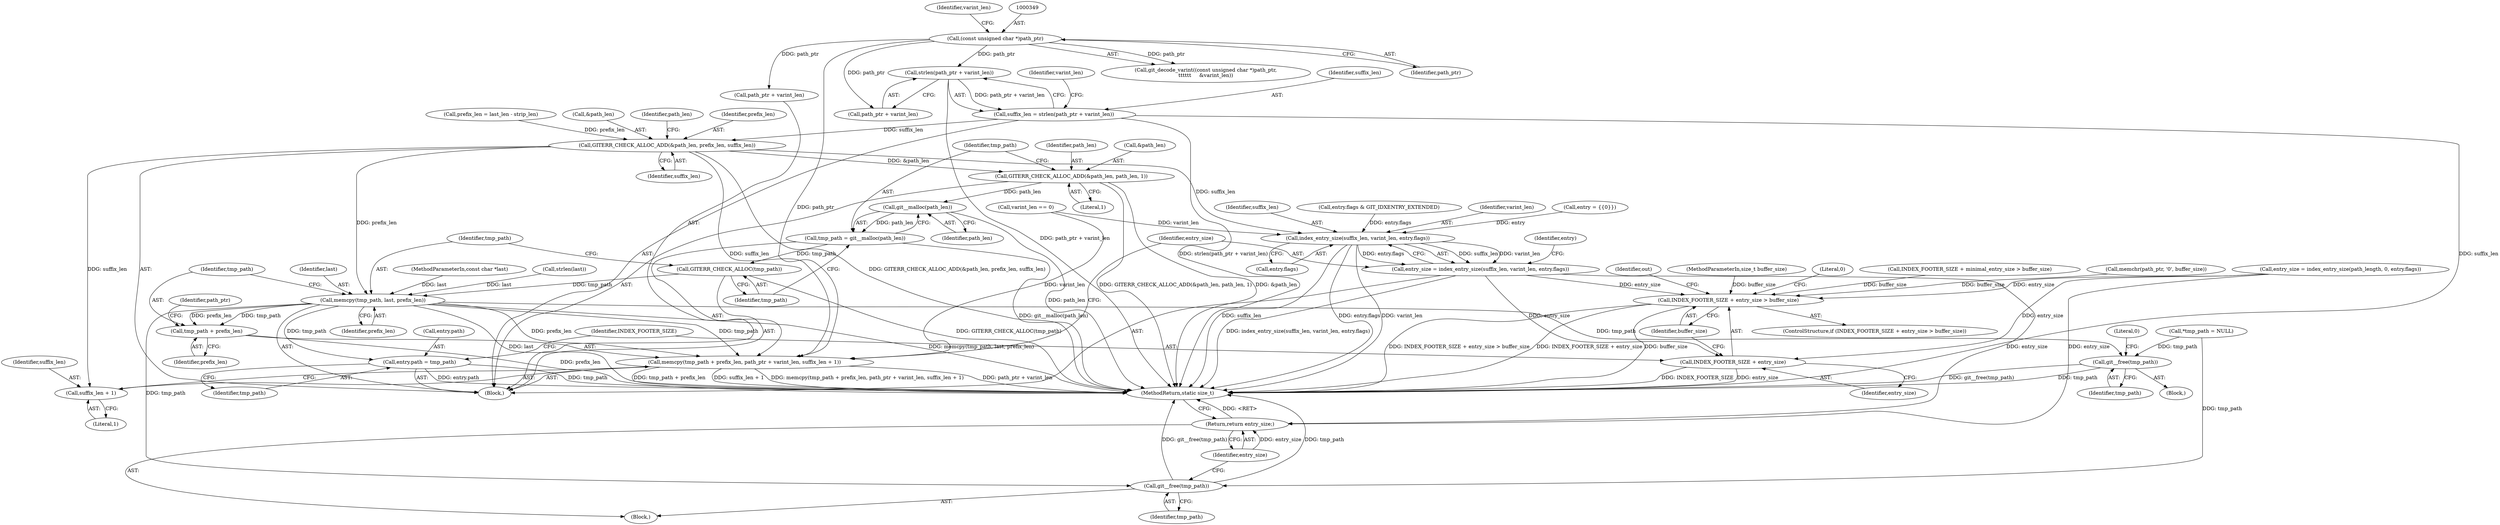 digraph "1_libgit2_58a6fe94cb851f71214dbefac3f9bffee437d6fe_0@API" {
"1000367" [label="(Call,strlen(path_ptr + varint_len))"];
"1000348" [label="(Call,(const unsigned char *)path_ptr)"];
"1000365" [label="(Call,suffix_len = strlen(path_ptr + varint_len))"];
"1000379" [label="(Call,GITERR_CHECK_ALLOC_ADD(&path_len, prefix_len, suffix_len))"];
"1000384" [label="(Call,GITERR_CHECK_ALLOC_ADD(&path_len, path_len, 1))"];
"1000391" [label="(Call,git__malloc(path_len))"];
"1000389" [label="(Call,tmp_path = git__malloc(path_len))"];
"1000393" [label="(Call,GITERR_CHECK_ALLOC(tmp_path))"];
"1000395" [label="(Call,memcpy(tmp_path, last, prefix_len))"];
"1000399" [label="(Call,memcpy(tmp_path + prefix_len, path_ptr + varint_len, suffix_len + 1))"];
"1000400" [label="(Call,tmp_path + prefix_len)"];
"1000417" [label="(Call,entry.path = tmp_path)"];
"1000439" [label="(Call,git__free(tmp_path))"];
"1000443" [label="(Call,git__free(tmp_path))"];
"1000406" [label="(Call,suffix_len + 1)"];
"1000411" [label="(Call,index_entry_size(suffix_len, varint_len, entry.flags))"];
"1000409" [label="(Call,entry_size = index_entry_size(suffix_len, varint_len, entry.flags))"];
"1000423" [label="(Call,INDEX_FOOTER_SIZE + entry_size > buffer_size)"];
"1000424" [label="(Call,INDEX_FOOTER_SIZE + entry_size)"];
"1000445" [label="(Return,return entry_size;)"];
"1000379" [label="(Call,GITERR_CHECK_ALLOC_ADD(&path_len, prefix_len, suffix_len))"];
"1000383" [label="(Identifier,suffix_len)"];
"1000444" [label="(Identifier,tmp_path)"];
"1000425" [label="(Identifier,INDEX_FOOTER_SIZE)"];
"1000414" [label="(Call,entry.flags)"];
"1000342" [label="(Block,)"];
"1000413" [label="(Identifier,varint_len)"];
"1000443" [label="(Call,git__free(tmp_path))"];
"1000411" [label="(Call,index_entry_size(suffix_len, varint_len, entry.flags))"];
"1000394" [label="(Identifier,tmp_path)"];
"1000418" [label="(Call,entry.path)"];
"1000382" [label="(Identifier,prefix_len)"];
"1000393" [label="(Call,GITERR_CHECK_ALLOC(tmp_path))"];
"1000107" [label="(MethodParameterIn,const char *last)"];
"1000438" [label="(Block,)"];
"1000439" [label="(Call,git__free(tmp_path))"];
"1000442" [label="(Literal,0)"];
"1000373" [label="(Call,varint_len == 0)"];
"1000352" [label="(Identifier,varint_len)"];
"1000114" [label="(Call,entry = {{0}})"];
"1000326" [label="(Call,entry_size = index_entry_size(path_length, 0, entry.flags))"];
"1000433" [label="(Identifier,out)"];
"1000402" [label="(Identifier,prefix_len)"];
"1000399" [label="(Call,memcpy(tmp_path + prefix_len, path_ptr + varint_len, suffix_len + 1))"];
"1000359" [label="(Call,prefix_len = last_len - strip_len)"];
"1000380" [label="(Call,&path_len)"];
"1000106" [label="(MethodParameterIn,size_t buffer_size)"];
"1000401" [label="(Identifier,tmp_path)"];
"1000365" [label="(Call,suffix_len = strlen(path_ptr + varint_len))"];
"1000429" [label="(Literal,0)"];
"1000426" [label="(Identifier,entry_size)"];
"1000424" [label="(Call,INDEX_FOOTER_SIZE + entry_size)"];
"1000412" [label="(Identifier,suffix_len)"];
"1000129" [label="(Call,INDEX_FOOTER_SIZE + minimal_entry_size > buffer_size)"];
"1000395" [label="(Call,memcpy(tmp_path, last, prefix_len))"];
"1000356" [label="(Call,strlen(last))"];
"1000407" [label="(Identifier,suffix_len)"];
"1000260" [label="(Call,entry.flags & GIT_IDXENTRY_EXTENDED)"];
"1000423" [label="(Call,INDEX_FOOTER_SIZE + entry_size > buffer_size)"];
"1000404" [label="(Identifier,path_ptr)"];
"1000386" [label="(Identifier,path_len)"];
"1000419" [label="(Identifier,entry)"];
"1000417" [label="(Call,entry.path = tmp_path)"];
"1000388" [label="(Literal,1)"];
"1000397" [label="(Identifier,last)"];
"1000390" [label="(Identifier,tmp_path)"];
"1000391" [label="(Call,git__malloc(path_len))"];
"1000403" [label="(Call,path_ptr + varint_len)"];
"1000311" [label="(Call,memchr(path_ptr, '\0', buffer_size))"];
"1000410" [label="(Identifier,entry_size)"];
"1000421" [label="(Identifier,tmp_path)"];
"1000384" [label="(Call,GITERR_CHECK_ALLOC_ADD(&path_len, path_len, 1))"];
"1000374" [label="(Identifier,varint_len)"];
"1000406" [label="(Call,suffix_len + 1)"];
"1000392" [label="(Identifier,path_len)"];
"1000445" [label="(Return,return entry_size;)"];
"1000408" [label="(Literal,1)"];
"1000108" [label="(Block,)"];
"1000347" [label="(Call,git_decode_varint((const unsigned char *)path_ptr,\n\t\t\t\t\t\t     &varint_len))"];
"1000398" [label="(Identifier,prefix_len)"];
"1000368" [label="(Call,path_ptr + varint_len)"];
"1000387" [label="(Identifier,path_len)"];
"1000447" [label="(MethodReturn,static size_t)"];
"1000348" [label="(Call,(const unsigned char *)path_ptr)"];
"1000350" [label="(Identifier,path_ptr)"];
"1000367" [label="(Call,strlen(path_ptr + varint_len))"];
"1000366" [label="(Identifier,suffix_len)"];
"1000427" [label="(Identifier,buffer_size)"];
"1000385" [label="(Call,&path_len)"];
"1000396" [label="(Identifier,tmp_path)"];
"1000125" [label="(Call,*tmp_path = NULL)"];
"1000446" [label="(Identifier,entry_size)"];
"1000409" [label="(Call,entry_size = index_entry_size(suffix_len, varint_len, entry.flags))"];
"1000389" [label="(Call,tmp_path = git__malloc(path_len))"];
"1000440" [label="(Identifier,tmp_path)"];
"1000400" [label="(Call,tmp_path + prefix_len)"];
"1000422" [label="(ControlStructure,if (INDEX_FOOTER_SIZE + entry_size > buffer_size))"];
"1000367" -> "1000365"  [label="AST: "];
"1000367" -> "1000368"  [label="CFG: "];
"1000368" -> "1000367"  [label="AST: "];
"1000365" -> "1000367"  [label="CFG: "];
"1000367" -> "1000447"  [label="DDG: path_ptr + varint_len"];
"1000367" -> "1000365"  [label="DDG: path_ptr + varint_len"];
"1000348" -> "1000367"  [label="DDG: path_ptr"];
"1000348" -> "1000347"  [label="AST: "];
"1000348" -> "1000350"  [label="CFG: "];
"1000349" -> "1000348"  [label="AST: "];
"1000350" -> "1000348"  [label="AST: "];
"1000352" -> "1000348"  [label="CFG: "];
"1000348" -> "1000347"  [label="DDG: path_ptr"];
"1000348" -> "1000368"  [label="DDG: path_ptr"];
"1000348" -> "1000399"  [label="DDG: path_ptr"];
"1000348" -> "1000403"  [label="DDG: path_ptr"];
"1000365" -> "1000342"  [label="AST: "];
"1000366" -> "1000365"  [label="AST: "];
"1000374" -> "1000365"  [label="CFG: "];
"1000365" -> "1000447"  [label="DDG: strlen(path_ptr + varint_len)"];
"1000365" -> "1000447"  [label="DDG: suffix_len"];
"1000365" -> "1000379"  [label="DDG: suffix_len"];
"1000379" -> "1000342"  [label="AST: "];
"1000379" -> "1000383"  [label="CFG: "];
"1000380" -> "1000379"  [label="AST: "];
"1000382" -> "1000379"  [label="AST: "];
"1000383" -> "1000379"  [label="AST: "];
"1000386" -> "1000379"  [label="CFG: "];
"1000379" -> "1000447"  [label="DDG: GITERR_CHECK_ALLOC_ADD(&path_len, prefix_len, suffix_len)"];
"1000359" -> "1000379"  [label="DDG: prefix_len"];
"1000379" -> "1000384"  [label="DDG: &path_len"];
"1000379" -> "1000395"  [label="DDG: prefix_len"];
"1000379" -> "1000399"  [label="DDG: suffix_len"];
"1000379" -> "1000406"  [label="DDG: suffix_len"];
"1000379" -> "1000411"  [label="DDG: suffix_len"];
"1000384" -> "1000342"  [label="AST: "];
"1000384" -> "1000388"  [label="CFG: "];
"1000385" -> "1000384"  [label="AST: "];
"1000387" -> "1000384"  [label="AST: "];
"1000388" -> "1000384"  [label="AST: "];
"1000390" -> "1000384"  [label="CFG: "];
"1000384" -> "1000447"  [label="DDG: GITERR_CHECK_ALLOC_ADD(&path_len, path_len, 1)"];
"1000384" -> "1000447"  [label="DDG: &path_len"];
"1000384" -> "1000391"  [label="DDG: path_len"];
"1000391" -> "1000389"  [label="AST: "];
"1000391" -> "1000392"  [label="CFG: "];
"1000392" -> "1000391"  [label="AST: "];
"1000389" -> "1000391"  [label="CFG: "];
"1000391" -> "1000447"  [label="DDG: path_len"];
"1000391" -> "1000389"  [label="DDG: path_len"];
"1000389" -> "1000342"  [label="AST: "];
"1000390" -> "1000389"  [label="AST: "];
"1000394" -> "1000389"  [label="CFG: "];
"1000389" -> "1000447"  [label="DDG: git__malloc(path_len)"];
"1000389" -> "1000393"  [label="DDG: tmp_path"];
"1000393" -> "1000342"  [label="AST: "];
"1000393" -> "1000394"  [label="CFG: "];
"1000394" -> "1000393"  [label="AST: "];
"1000396" -> "1000393"  [label="CFG: "];
"1000393" -> "1000447"  [label="DDG: GITERR_CHECK_ALLOC(tmp_path)"];
"1000393" -> "1000395"  [label="DDG: tmp_path"];
"1000395" -> "1000342"  [label="AST: "];
"1000395" -> "1000398"  [label="CFG: "];
"1000396" -> "1000395"  [label="AST: "];
"1000397" -> "1000395"  [label="AST: "];
"1000398" -> "1000395"  [label="AST: "];
"1000401" -> "1000395"  [label="CFG: "];
"1000395" -> "1000447"  [label="DDG: last"];
"1000395" -> "1000447"  [label="DDG: memcpy(tmp_path, last, prefix_len)"];
"1000356" -> "1000395"  [label="DDG: last"];
"1000107" -> "1000395"  [label="DDG: last"];
"1000395" -> "1000399"  [label="DDG: tmp_path"];
"1000395" -> "1000399"  [label="DDG: prefix_len"];
"1000395" -> "1000400"  [label="DDG: tmp_path"];
"1000395" -> "1000400"  [label="DDG: prefix_len"];
"1000395" -> "1000417"  [label="DDG: tmp_path"];
"1000395" -> "1000439"  [label="DDG: tmp_path"];
"1000395" -> "1000443"  [label="DDG: tmp_path"];
"1000399" -> "1000342"  [label="AST: "];
"1000399" -> "1000406"  [label="CFG: "];
"1000400" -> "1000399"  [label="AST: "];
"1000403" -> "1000399"  [label="AST: "];
"1000406" -> "1000399"  [label="AST: "];
"1000410" -> "1000399"  [label="CFG: "];
"1000399" -> "1000447"  [label="DDG: path_ptr + varint_len"];
"1000399" -> "1000447"  [label="DDG: tmp_path + prefix_len"];
"1000399" -> "1000447"  [label="DDG: suffix_len + 1"];
"1000399" -> "1000447"  [label="DDG: memcpy(tmp_path + prefix_len, path_ptr + varint_len, suffix_len + 1)"];
"1000373" -> "1000399"  [label="DDG: varint_len"];
"1000400" -> "1000402"  [label="CFG: "];
"1000401" -> "1000400"  [label="AST: "];
"1000402" -> "1000400"  [label="AST: "];
"1000404" -> "1000400"  [label="CFG: "];
"1000400" -> "1000447"  [label="DDG: prefix_len"];
"1000417" -> "1000342"  [label="AST: "];
"1000417" -> "1000421"  [label="CFG: "];
"1000418" -> "1000417"  [label="AST: "];
"1000421" -> "1000417"  [label="AST: "];
"1000425" -> "1000417"  [label="CFG: "];
"1000417" -> "1000447"  [label="DDG: entry.path"];
"1000417" -> "1000447"  [label="DDG: tmp_path"];
"1000439" -> "1000438"  [label="AST: "];
"1000439" -> "1000440"  [label="CFG: "];
"1000440" -> "1000439"  [label="AST: "];
"1000442" -> "1000439"  [label="CFG: "];
"1000439" -> "1000447"  [label="DDG: tmp_path"];
"1000439" -> "1000447"  [label="DDG: git__free(tmp_path)"];
"1000125" -> "1000439"  [label="DDG: tmp_path"];
"1000443" -> "1000108"  [label="AST: "];
"1000443" -> "1000444"  [label="CFG: "];
"1000444" -> "1000443"  [label="AST: "];
"1000446" -> "1000443"  [label="CFG: "];
"1000443" -> "1000447"  [label="DDG: git__free(tmp_path)"];
"1000443" -> "1000447"  [label="DDG: tmp_path"];
"1000125" -> "1000443"  [label="DDG: tmp_path"];
"1000406" -> "1000408"  [label="CFG: "];
"1000407" -> "1000406"  [label="AST: "];
"1000408" -> "1000406"  [label="AST: "];
"1000411" -> "1000409"  [label="AST: "];
"1000411" -> "1000414"  [label="CFG: "];
"1000412" -> "1000411"  [label="AST: "];
"1000413" -> "1000411"  [label="AST: "];
"1000414" -> "1000411"  [label="AST: "];
"1000409" -> "1000411"  [label="CFG: "];
"1000411" -> "1000447"  [label="DDG: suffix_len"];
"1000411" -> "1000447"  [label="DDG: entry.flags"];
"1000411" -> "1000447"  [label="DDG: varint_len"];
"1000411" -> "1000409"  [label="DDG: suffix_len"];
"1000411" -> "1000409"  [label="DDG: varint_len"];
"1000411" -> "1000409"  [label="DDG: entry.flags"];
"1000373" -> "1000411"  [label="DDG: varint_len"];
"1000114" -> "1000411"  [label="DDG: entry"];
"1000260" -> "1000411"  [label="DDG: entry.flags"];
"1000409" -> "1000342"  [label="AST: "];
"1000410" -> "1000409"  [label="AST: "];
"1000419" -> "1000409"  [label="CFG: "];
"1000409" -> "1000447"  [label="DDG: index_entry_size(suffix_len, varint_len, entry.flags)"];
"1000409" -> "1000423"  [label="DDG: entry_size"];
"1000409" -> "1000424"  [label="DDG: entry_size"];
"1000409" -> "1000445"  [label="DDG: entry_size"];
"1000423" -> "1000422"  [label="AST: "];
"1000423" -> "1000427"  [label="CFG: "];
"1000424" -> "1000423"  [label="AST: "];
"1000427" -> "1000423"  [label="AST: "];
"1000429" -> "1000423"  [label="CFG: "];
"1000433" -> "1000423"  [label="CFG: "];
"1000423" -> "1000447"  [label="DDG: buffer_size"];
"1000423" -> "1000447"  [label="DDG: INDEX_FOOTER_SIZE + entry_size > buffer_size"];
"1000423" -> "1000447"  [label="DDG: INDEX_FOOTER_SIZE + entry_size"];
"1000326" -> "1000423"  [label="DDG: entry_size"];
"1000129" -> "1000423"  [label="DDG: buffer_size"];
"1000311" -> "1000423"  [label="DDG: buffer_size"];
"1000106" -> "1000423"  [label="DDG: buffer_size"];
"1000424" -> "1000426"  [label="CFG: "];
"1000425" -> "1000424"  [label="AST: "];
"1000426" -> "1000424"  [label="AST: "];
"1000427" -> "1000424"  [label="CFG: "];
"1000424" -> "1000447"  [label="DDG: entry_size"];
"1000424" -> "1000447"  [label="DDG: INDEX_FOOTER_SIZE"];
"1000326" -> "1000424"  [label="DDG: entry_size"];
"1000445" -> "1000108"  [label="AST: "];
"1000445" -> "1000446"  [label="CFG: "];
"1000446" -> "1000445"  [label="AST: "];
"1000447" -> "1000445"  [label="CFG: "];
"1000445" -> "1000447"  [label="DDG: <RET>"];
"1000446" -> "1000445"  [label="DDG: entry_size"];
"1000326" -> "1000445"  [label="DDG: entry_size"];
}
